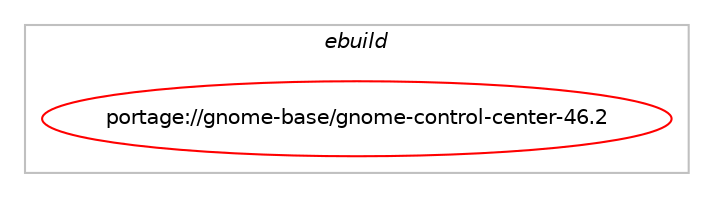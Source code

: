 digraph prolog {

# *************
# Graph options
# *************

newrank=true;
concentrate=true;
compound=true;
graph [rankdir=LR,fontname=Helvetica,fontsize=10,ranksep=1.5];#, ranksep=2.5, nodesep=0.2];
edge  [arrowhead=vee];
node  [fontname=Helvetica,fontsize=10];

# **********
# The ebuild
# **********

subgraph cluster_leftcol {
color=gray;
label=<<i>ebuild</i>>;
id [label="portage://gnome-base/gnome-control-center-46.2", color=red, width=4, href="../gnome-base/gnome-control-center-46.2.svg"];
}

# ****************
# The dependencies
# ****************

subgraph cluster_midcol {
color=gray;
label=<<i>dependencies</i>>;
subgraph cluster_compile {
fillcolor="#eeeeee";
style=filled;
label=<<i>compile</i>>;
# *** BEGIN UNKNOWN DEPENDENCY TYPE (TODO) ***
# id -> equal(use_conditional_group(positive,bluetooth,portage://gnome-base/gnome-control-center-46.2,[package_dependency(portage://gnome-base/gnome-control-center-46.2,install,no,net-wireless,gnome-bluetooth,none,[,,],[slot(3),equal],[])]))
# *** END UNKNOWN DEPENDENCY TYPE (TODO) ***

# *** BEGIN UNKNOWN DEPENDENCY TYPE (TODO) ***
# id -> equal(use_conditional_group(positive,cups,portage://gnome-base/gnome-control-center-46.2,[package_dependency(portage://gnome-base/gnome-control-center-46.2,install,no,net-print,cups,greaterequal,[1.7,,,1.7],[],[use(enable(dbus),none)]),package_dependency(portage://gnome-base/gnome-control-center-46.2,install,no,net-fs,samba,greaterequal,[4.0.0,,,4.0.0],[],[use(enable(client),none)])]))
# *** END UNKNOWN DEPENDENCY TYPE (TODO) ***

# *** BEGIN UNKNOWN DEPENDENCY TYPE (TODO) ***
# id -> equal(use_conditional_group(positive,gnome-online-accounts,portage://gnome-base/gnome-control-center-46.2,[package_dependency(portage://gnome-base/gnome-control-center-46.2,install,no,x11-libs,gtk+,none,[,,],[slot(3)],[]),package_dependency(portage://gnome-base/gnome-control-center-46.2,install,no,net-libs,gnome-online-accounts,greaterequal,[3.49.1,,,3.49.1],any_same_slot,[])]))
# *** END UNKNOWN DEPENDENCY TYPE (TODO) ***

# *** BEGIN UNKNOWN DEPENDENCY TYPE (TODO) ***
# id -> equal(use_conditional_group(positive,ibus,portage://gnome-base/gnome-control-center-46.2,[package_dependency(portage://gnome-base/gnome-control-center-46.2,install,no,app-i18n,ibus,greaterequal,[1.5.2,,,1.5.2],[],[])]))
# *** END UNKNOWN DEPENDENCY TYPE (TODO) ***

# *** BEGIN UNKNOWN DEPENDENCY TYPE (TODO) ***
# id -> equal(use_conditional_group(positive,input_devices_wacom,portage://gnome-base/gnome-control-center-46.2,[package_dependency(portage://gnome-base/gnome-control-center-46.2,install,no,dev-libs,libwacom,greaterequal,[1.4,,,1.4],any_same_slot,[])]))
# *** END UNKNOWN DEPENDENCY TYPE (TODO) ***

# *** BEGIN UNKNOWN DEPENDENCY TYPE (TODO) ***
# id -> equal(use_conditional_group(positive,kerberos,portage://gnome-base/gnome-control-center-46.2,[package_dependency(portage://gnome-base/gnome-control-center-46.2,install,no,app-crypt,mit-krb5,none,[,,],[],[])]))
# *** END UNKNOWN DEPENDENCY TYPE (TODO) ***

# *** BEGIN UNKNOWN DEPENDENCY TYPE (TODO) ***
# id -> equal(use_conditional_group(positive,networkmanager,portage://gnome-base/gnome-control-center-46.2,[package_dependency(portage://gnome-base/gnome-control-center-46.2,install,no,net-libs,libnma,greaterequal,[1.10.2,,,1.10.2],[],[]),package_dependency(portage://gnome-base/gnome-control-center-46.2,install,no,net-misc,networkmanager,greaterequal,[1.24.0,,,1.24.0],[],[use(enable(modemmanager),none)]),package_dependency(portage://gnome-base/gnome-control-center-46.2,install,no,net-misc,modemmanager,greaterequal,[0.7.990,,,0.7.990],any_same_slot,[])]))
# *** END UNKNOWN DEPENDENCY TYPE (TODO) ***

# *** BEGIN UNKNOWN DEPENDENCY TYPE (TODO) ***
# id -> equal(package_dependency(portage://gnome-base/gnome-control-center-46.2,install,no,app-crypt,gcr,greaterequal,[4.1.0,,,4.1.0],[],[]))
# *** END UNKNOWN DEPENDENCY TYPE (TODO) ***

# *** BEGIN UNKNOWN DEPENDENCY TYPE (TODO) ***
# id -> equal(package_dependency(portage://gnome-base/gnome-control-center-46.2,install,no,app-crypt,libsecret,none,[,,],[],[]))
# *** END UNKNOWN DEPENDENCY TYPE (TODO) ***

# *** BEGIN UNKNOWN DEPENDENCY TYPE (TODO) ***
# id -> equal(package_dependency(portage://gnome-base/gnome-control-center-46.2,install,no,dev-libs,glib,greaterequal,[2.76.6,,,2.76.6],[slot(2)],[]))
# *** END UNKNOWN DEPENDENCY TYPE (TODO) ***

# *** BEGIN UNKNOWN DEPENDENCY TYPE (TODO) ***
# id -> equal(package_dependency(portage://gnome-base/gnome-control-center-46.2,install,no,dev-libs,libgudev,greaterequal,[232,,,232],[],[]))
# *** END UNKNOWN DEPENDENCY TYPE (TODO) ***

# *** BEGIN UNKNOWN DEPENDENCY TYPE (TODO) ***
# id -> equal(package_dependency(portage://gnome-base/gnome-control-center-46.2,install,no,dev-libs,libpwquality,greaterequal,[1.2.2,,,1.2.2],[],[]))
# *** END UNKNOWN DEPENDENCY TYPE (TODO) ***

# *** BEGIN UNKNOWN DEPENDENCY TYPE (TODO) ***
# id -> equal(package_dependency(portage://gnome-base/gnome-control-center-46.2,install,no,dev-libs,libxml2,none,[,,],[slot(2)],[]))
# *** END UNKNOWN DEPENDENCY TYPE (TODO) ***

# *** BEGIN UNKNOWN DEPENDENCY TYPE (TODO) ***
# id -> equal(package_dependency(portage://gnome-base/gnome-control-center-46.2,install,no,gnome-base,gnome-desktop,none,[,,],[slot(4),equal],[]))
# *** END UNKNOWN DEPENDENCY TYPE (TODO) ***

# *** BEGIN UNKNOWN DEPENDENCY TYPE (TODO) ***
# id -> equal(package_dependency(portage://gnome-base/gnome-control-center-46.2,install,no,gnome-base,gnome-settings-daemon,greaterequal,[41.0,,,41.0],[],[use(enable(colord),none),use(optenable(input_devices_wacom),none)]))
# *** END UNKNOWN DEPENDENCY TYPE (TODO) ***

# *** BEGIN UNKNOWN DEPENDENCY TYPE (TODO) ***
# id -> equal(package_dependency(portage://gnome-base/gnome-control-center-46.2,install,no,gnome-base,gsettings-desktop-schemas,greaterequal,[46,,_beta,46_beta],[],[]))
# *** END UNKNOWN DEPENDENCY TYPE (TODO) ***

# *** BEGIN UNKNOWN DEPENDENCY TYPE (TODO) ***
# id -> equal(package_dependency(portage://gnome-base/gnome-control-center-46.2,install,no,gnome-base,libgtop,none,[,,],[slot(2),equal],[]))
# *** END UNKNOWN DEPENDENCY TYPE (TODO) ***

# *** BEGIN UNKNOWN DEPENDENCY TYPE (TODO) ***
# id -> equal(package_dependency(portage://gnome-base/gnome-control-center-46.2,install,no,gui-libs,gtk,greaterequal,[4.11.2,,,4.11.2],[slot(4)],[use(enable(X),none),use(equal(wayland),none)]))
# *** END UNKNOWN DEPENDENCY TYPE (TODO) ***

# *** BEGIN UNKNOWN DEPENDENCY TYPE (TODO) ***
# id -> equal(package_dependency(portage://gnome-base/gnome-control-center-46.2,install,no,gui-libs,libadwaita,greaterequal,[1.4,,_alpha,1.4_alpha],[slot(1)],[]))
# *** END UNKNOWN DEPENDENCY TYPE (TODO) ***

# *** BEGIN UNKNOWN DEPENDENCY TYPE (TODO) ***
# id -> equal(package_dependency(portage://gnome-base/gnome-control-center-46.2,install,no,media-libs,fontconfig,none,[,,],[],[]))
# *** END UNKNOWN DEPENDENCY TYPE (TODO) ***

# *** BEGIN UNKNOWN DEPENDENCY TYPE (TODO) ***
# id -> equal(package_dependency(portage://gnome-base/gnome-control-center-46.2,install,no,media-libs,gsound,none,[,,],[],[]))
# *** END UNKNOWN DEPENDENCY TYPE (TODO) ***

# *** BEGIN UNKNOWN DEPENDENCY TYPE (TODO) ***
# id -> equal(package_dependency(portage://gnome-base/gnome-control-center-46.2,install,no,media-libs,libepoxy,none,[,,],[],[]))
# *** END UNKNOWN DEPENDENCY TYPE (TODO) ***

# *** BEGIN UNKNOWN DEPENDENCY TYPE (TODO) ***
# id -> equal(package_dependency(portage://gnome-base/gnome-control-center-46.2,install,no,media-libs,libpulse,greaterequal,[2.0,,,2.0],[],[use(enable(glib),none)]))
# *** END UNKNOWN DEPENDENCY TYPE (TODO) ***

# *** BEGIN UNKNOWN DEPENDENCY TYPE (TODO) ***
# id -> equal(package_dependency(portage://gnome-base/gnome-control-center-46.2,install,no,net-libs,gnutls,none,[,,],any_same_slot,[]))
# *** END UNKNOWN DEPENDENCY TYPE (TODO) ***

# *** BEGIN UNKNOWN DEPENDENCY TYPE (TODO) ***
# id -> equal(package_dependency(portage://gnome-base/gnome-control-center-46.2,install,no,sys-apps,accountsservice,greaterequal,[0.6.39,,,0.6.39],[],[]))
# *** END UNKNOWN DEPENDENCY TYPE (TODO) ***

# *** BEGIN UNKNOWN DEPENDENCY TYPE (TODO) ***
# id -> equal(package_dependency(portage://gnome-base/gnome-control-center-46.2,install,no,sys-auth,polkit,greaterequal,[0.114,,,0.114],[],[]))
# *** END UNKNOWN DEPENDENCY TYPE (TODO) ***

# *** BEGIN UNKNOWN DEPENDENCY TYPE (TODO) ***
# id -> equal(package_dependency(portage://gnome-base/gnome-control-center-46.2,install,no,sys-fs,udisks,greaterequal,[2.1.8,,,2.1.8],[slot(2)],[]))
# *** END UNKNOWN DEPENDENCY TYPE (TODO) ***

# *** BEGIN UNKNOWN DEPENDENCY TYPE (TODO) ***
# id -> equal(package_dependency(portage://gnome-base/gnome-control-center-46.2,install,no,sys-power,upower,greaterequal,[0.99.8,,,0.99.8],any_same_slot,[]))
# *** END UNKNOWN DEPENDENCY TYPE (TODO) ***

# *** BEGIN UNKNOWN DEPENDENCY TYPE (TODO) ***
# id -> equal(package_dependency(portage://gnome-base/gnome-control-center-46.2,install,no,x11-libs,cairo,none,[,,],[],[use(enable(glib),none)]))
# *** END UNKNOWN DEPENDENCY TYPE (TODO) ***

# *** BEGIN UNKNOWN DEPENDENCY TYPE (TODO) ***
# id -> equal(package_dependency(portage://gnome-base/gnome-control-center-46.2,install,no,x11-libs,colord-gtk,greaterequal,[0.3.0,,,0.3.0],any_same_slot,[]))
# *** END UNKNOWN DEPENDENCY TYPE (TODO) ***

# *** BEGIN UNKNOWN DEPENDENCY TYPE (TODO) ***
# id -> equal(package_dependency(portage://gnome-base/gnome-control-center-46.2,install,no,x11-libs,gdk-pixbuf,greaterequal,[2.23.0,,,2.23.0],[slot(2)],[]))
# *** END UNKNOWN DEPENDENCY TYPE (TODO) ***

# *** BEGIN UNKNOWN DEPENDENCY TYPE (TODO) ***
# id -> equal(package_dependency(portage://gnome-base/gnome-control-center-46.2,install,no,x11-libs,libX11,greaterequal,[1.8,,,1.8],[],[]))
# *** END UNKNOWN DEPENDENCY TYPE (TODO) ***

# *** BEGIN UNKNOWN DEPENDENCY TYPE (TODO) ***
# id -> equal(package_dependency(portage://gnome-base/gnome-control-center-46.2,install,no,x11-libs,libXi,greaterequal,[1.2,,,1.2],[],[]))
# *** END UNKNOWN DEPENDENCY TYPE (TODO) ***

# *** BEGIN UNKNOWN DEPENDENCY TYPE (TODO) ***
# id -> equal(package_dependency(portage://gnome-base/gnome-control-center-46.2,install,no,x11-libs,pango,none,[,,],[],[]))
# *** END UNKNOWN DEPENDENCY TYPE (TODO) ***

# *** BEGIN UNKNOWN DEPENDENCY TYPE (TODO) ***
# id -> equal(package_dependency(portage://gnome-base/gnome-control-center-46.2,install,no,x11-misc,colord,greaterequal,[0.1.34,,,0.1.34],[slot(0),equal],[]))
# *** END UNKNOWN DEPENDENCY TYPE (TODO) ***

}
subgraph cluster_compileandrun {
fillcolor="#eeeeee";
style=filled;
label=<<i>compile and run</i>>;
}
subgraph cluster_run {
fillcolor="#eeeeee";
style=filled;
label=<<i>run</i>>;
# *** BEGIN UNKNOWN DEPENDENCY TYPE (TODO) ***
# id -> equal(use_conditional_group(negative,wayland,portage://gnome-base/gnome-control-center-46.2,[package_dependency(portage://gnome-base/gnome-control-center-46.2,run,no,x11-drivers,xf86-input-libinput,greaterequal,[0.19.0,,,0.19.0],[],[]),use_conditional_group(positive,input_devices_wacom,portage://gnome-base/gnome-control-center-46.2,[package_dependency(portage://gnome-base/gnome-control-center-46.2,run,no,x11-drivers,xf86-input-wacom,greaterequal,[0.33.0,,,0.33.0],[],[])])]))
# *** END UNKNOWN DEPENDENCY TYPE (TODO) ***

# *** BEGIN UNKNOWN DEPENDENCY TYPE (TODO) ***
# id -> equal(use_conditional_group(positive,bluetooth,portage://gnome-base/gnome-control-center-46.2,[package_dependency(portage://gnome-base/gnome-control-center-46.2,run,no,net-wireless,gnome-bluetooth,none,[,,],[slot(3),equal],[])]))
# *** END UNKNOWN DEPENDENCY TYPE (TODO) ***

# *** BEGIN UNKNOWN DEPENDENCY TYPE (TODO) ***
# id -> equal(use_conditional_group(positive,cups,portage://gnome-base/gnome-control-center-46.2,[package_dependency(portage://gnome-base/gnome-control-center-46.2,run,no,app-admin,system-config-printer,none,[,,],[],[]),package_dependency(portage://gnome-base/gnome-control-center-46.2,run,no,net-print,cups-pk-helper,none,[,,],[],[])]))
# *** END UNKNOWN DEPENDENCY TYPE (TODO) ***

# *** BEGIN UNKNOWN DEPENDENCY TYPE (TODO) ***
# id -> equal(use_conditional_group(positive,cups,portage://gnome-base/gnome-control-center-46.2,[package_dependency(portage://gnome-base/gnome-control-center-46.2,run,no,net-print,cups,greaterequal,[1.7,,,1.7],[],[use(enable(dbus),none)]),package_dependency(portage://gnome-base/gnome-control-center-46.2,run,no,net-fs,samba,greaterequal,[4.0.0,,,4.0.0],[],[use(enable(client),none)])]))
# *** END UNKNOWN DEPENDENCY TYPE (TODO) ***

# *** BEGIN UNKNOWN DEPENDENCY TYPE (TODO) ***
# id -> equal(use_conditional_group(positive,elogind,portage://gnome-base/gnome-control-center-46.2,[package_dependency(portage://gnome-base/gnome-control-center-46.2,run,no,app-admin,openrc-settingsd,none,[,,],[],[]),package_dependency(portage://gnome-base/gnome-control-center-46.2,run,no,sys-auth,elogind,none,[,,],[],[])]))
# *** END UNKNOWN DEPENDENCY TYPE (TODO) ***

# *** BEGIN UNKNOWN DEPENDENCY TYPE (TODO) ***
# id -> equal(use_conditional_group(positive,gnome-online-accounts,portage://gnome-base/gnome-control-center-46.2,[package_dependency(portage://gnome-base/gnome-control-center-46.2,run,no,x11-libs,gtk+,none,[,,],[slot(3)],[]),package_dependency(portage://gnome-base/gnome-control-center-46.2,run,no,net-libs,gnome-online-accounts,greaterequal,[3.49.1,,,3.49.1],any_same_slot,[])]))
# *** END UNKNOWN DEPENDENCY TYPE (TODO) ***

# *** BEGIN UNKNOWN DEPENDENCY TYPE (TODO) ***
# id -> equal(use_conditional_group(positive,ibus,portage://gnome-base/gnome-control-center-46.2,[package_dependency(portage://gnome-base/gnome-control-center-46.2,run,no,app-i18n,ibus,greaterequal,[1.5.2,,,1.5.2],[],[])]))
# *** END UNKNOWN DEPENDENCY TYPE (TODO) ***

# *** BEGIN UNKNOWN DEPENDENCY TYPE (TODO) ***
# id -> equal(use_conditional_group(positive,input_devices_wacom,portage://gnome-base/gnome-control-center-46.2,[package_dependency(portage://gnome-base/gnome-control-center-46.2,run,no,dev-libs,libwacom,greaterequal,[1.4,,,1.4],any_same_slot,[])]))
# *** END UNKNOWN DEPENDENCY TYPE (TODO) ***

# *** BEGIN UNKNOWN DEPENDENCY TYPE (TODO) ***
# id -> equal(use_conditional_group(positive,kerberos,portage://gnome-base/gnome-control-center-46.2,[package_dependency(portage://gnome-base/gnome-control-center-46.2,run,no,app-crypt,mit-krb5,none,[,,],[],[])]))
# *** END UNKNOWN DEPENDENCY TYPE (TODO) ***

# *** BEGIN UNKNOWN DEPENDENCY TYPE (TODO) ***
# id -> equal(use_conditional_group(positive,networkmanager,portage://gnome-base/gnome-control-center-46.2,[package_dependency(portage://gnome-base/gnome-control-center-46.2,run,no,net-libs,libnma,greaterequal,[1.10.2,,,1.10.2],[],[]),package_dependency(portage://gnome-base/gnome-control-center-46.2,run,no,net-misc,networkmanager,greaterequal,[1.24.0,,,1.24.0],[],[use(enable(modemmanager),none)]),package_dependency(portage://gnome-base/gnome-control-center-46.2,run,no,net-misc,modemmanager,greaterequal,[0.7.990,,,0.7.990],any_same_slot,[])]))
# *** END UNKNOWN DEPENDENCY TYPE (TODO) ***

# *** BEGIN UNKNOWN DEPENDENCY TYPE (TODO) ***
# id -> equal(use_conditional_group(positive,systemd,portage://gnome-base/gnome-control-center-46.2,[package_dependency(portage://gnome-base/gnome-control-center-46.2,run,no,sys-apps,systemd,greaterequal,[31,,,31],[],[])]))
# *** END UNKNOWN DEPENDENCY TYPE (TODO) ***

# *** BEGIN UNKNOWN DEPENDENCY TYPE (TODO) ***
# id -> equal(use_conditional_group(positive,wayland,portage://gnome-base/gnome-control-center-46.2,[package_dependency(portage://gnome-base/gnome-control-center-46.2,run,no,dev-libs,libinput,none,[,,],[],[])]))
# *** END UNKNOWN DEPENDENCY TYPE (TODO) ***

# *** BEGIN UNKNOWN DEPENDENCY TYPE (TODO) ***
# id -> equal(package_dependency(portage://gnome-base/gnome-control-center-46.2,run,no,app-crypt,gcr,greaterequal,[4.1.0,,,4.1.0],[],[]))
# *** END UNKNOWN DEPENDENCY TYPE (TODO) ***

# *** BEGIN UNKNOWN DEPENDENCY TYPE (TODO) ***
# id -> equal(package_dependency(portage://gnome-base/gnome-control-center-46.2,run,no,app-crypt,libsecret,none,[,,],[],[]))
# *** END UNKNOWN DEPENDENCY TYPE (TODO) ***

# *** BEGIN UNKNOWN DEPENDENCY TYPE (TODO) ***
# id -> equal(package_dependency(portage://gnome-base/gnome-control-center-46.2,run,no,dev-libs,glib,greaterequal,[2.76.6,,,2.76.6],[slot(2)],[]))
# *** END UNKNOWN DEPENDENCY TYPE (TODO) ***

# *** BEGIN UNKNOWN DEPENDENCY TYPE (TODO) ***
# id -> equal(package_dependency(portage://gnome-base/gnome-control-center-46.2,run,no,dev-libs,libgudev,greaterequal,[232,,,232],[],[]))
# *** END UNKNOWN DEPENDENCY TYPE (TODO) ***

# *** BEGIN UNKNOWN DEPENDENCY TYPE (TODO) ***
# id -> equal(package_dependency(portage://gnome-base/gnome-control-center-46.2,run,no,dev-libs,libpwquality,greaterequal,[1.2.2,,,1.2.2],[],[]))
# *** END UNKNOWN DEPENDENCY TYPE (TODO) ***

# *** BEGIN UNKNOWN DEPENDENCY TYPE (TODO) ***
# id -> equal(package_dependency(portage://gnome-base/gnome-control-center-46.2,run,no,dev-libs,libxml2,none,[,,],[slot(2)],[]))
# *** END UNKNOWN DEPENDENCY TYPE (TODO) ***

# *** BEGIN UNKNOWN DEPENDENCY TYPE (TODO) ***
# id -> equal(package_dependency(portage://gnome-base/gnome-control-center-46.2,run,no,gnome-base,gnome-desktop,none,[,,],[slot(4),equal],[]))
# *** END UNKNOWN DEPENDENCY TYPE (TODO) ***

# *** BEGIN UNKNOWN DEPENDENCY TYPE (TODO) ***
# id -> equal(package_dependency(portage://gnome-base/gnome-control-center-46.2,run,no,gnome-base,gnome-settings-daemon,greaterequal,[41.0,,,41.0],[],[use(enable(colord),none),use(optenable(input_devices_wacom),none)]))
# *** END UNKNOWN DEPENDENCY TYPE (TODO) ***

# *** BEGIN UNKNOWN DEPENDENCY TYPE (TODO) ***
# id -> equal(package_dependency(portage://gnome-base/gnome-control-center-46.2,run,no,gnome-base,gsettings-desktop-schemas,greaterequal,[46,,_beta,46_beta],[],[]))
# *** END UNKNOWN DEPENDENCY TYPE (TODO) ***

# *** BEGIN UNKNOWN DEPENDENCY TYPE (TODO) ***
# id -> equal(package_dependency(portage://gnome-base/gnome-control-center-46.2,run,no,gnome-base,libgtop,none,[,,],[slot(2),equal],[]))
# *** END UNKNOWN DEPENDENCY TYPE (TODO) ***

# *** BEGIN UNKNOWN DEPENDENCY TYPE (TODO) ***
# id -> equal(package_dependency(portage://gnome-base/gnome-control-center-46.2,run,no,gnome-extra,gnome-color-manager,greaterequal,[3.1.2,,,3.1.2],[],[]))
# *** END UNKNOWN DEPENDENCY TYPE (TODO) ***

# *** BEGIN UNKNOWN DEPENDENCY TYPE (TODO) ***
# id -> equal(package_dependency(portage://gnome-base/gnome-control-center-46.2,run,no,gnome-extra,tecla,none,[,,],[],[]))
# *** END UNKNOWN DEPENDENCY TYPE (TODO) ***

# *** BEGIN UNKNOWN DEPENDENCY TYPE (TODO) ***
# id -> equal(package_dependency(portage://gnome-base/gnome-control-center-46.2,run,no,gui-libs,gtk,greaterequal,[4.11.2,,,4.11.2],[slot(4)],[use(enable(X),none),use(equal(wayland),none)]))
# *** END UNKNOWN DEPENDENCY TYPE (TODO) ***

# *** BEGIN UNKNOWN DEPENDENCY TYPE (TODO) ***
# id -> equal(package_dependency(portage://gnome-base/gnome-control-center-46.2,run,no,gui-libs,libadwaita,greaterequal,[1.4,,_alpha,1.4_alpha],[slot(1)],[]))
# *** END UNKNOWN DEPENDENCY TYPE (TODO) ***

# *** BEGIN UNKNOWN DEPENDENCY TYPE (TODO) ***
# id -> equal(package_dependency(portage://gnome-base/gnome-control-center-46.2,run,no,media-libs,fontconfig,none,[,,],[],[]))
# *** END UNKNOWN DEPENDENCY TYPE (TODO) ***

# *** BEGIN UNKNOWN DEPENDENCY TYPE (TODO) ***
# id -> equal(package_dependency(portage://gnome-base/gnome-control-center-46.2,run,no,media-libs,gsound,none,[,,],[],[]))
# *** END UNKNOWN DEPENDENCY TYPE (TODO) ***

# *** BEGIN UNKNOWN DEPENDENCY TYPE (TODO) ***
# id -> equal(package_dependency(portage://gnome-base/gnome-control-center-46.2,run,no,media-libs,libcanberra,none,[,,],[],[use(enable(pulseaudio),none),use(enable(sound),none)]))
# *** END UNKNOWN DEPENDENCY TYPE (TODO) ***

# *** BEGIN UNKNOWN DEPENDENCY TYPE (TODO) ***
# id -> equal(package_dependency(portage://gnome-base/gnome-control-center-46.2,run,no,media-libs,libepoxy,none,[,,],[],[]))
# *** END UNKNOWN DEPENDENCY TYPE (TODO) ***

# *** BEGIN UNKNOWN DEPENDENCY TYPE (TODO) ***
# id -> equal(package_dependency(portage://gnome-base/gnome-control-center-46.2,run,no,media-libs,libpulse,greaterequal,[2.0,,,2.0],[],[use(enable(glib),none)]))
# *** END UNKNOWN DEPENDENCY TYPE (TODO) ***

# *** BEGIN UNKNOWN DEPENDENCY TYPE (TODO) ***
# id -> equal(package_dependency(portage://gnome-base/gnome-control-center-46.2,run,no,net-libs,gnutls,none,[,,],any_same_slot,[]))
# *** END UNKNOWN DEPENDENCY TYPE (TODO) ***

# *** BEGIN UNKNOWN DEPENDENCY TYPE (TODO) ***
# id -> equal(package_dependency(portage://gnome-base/gnome-control-center-46.2,run,no,sys-apps,accountsservice,greaterequal,[0.6.39,,,0.6.39],[],[]))
# *** END UNKNOWN DEPENDENCY TYPE (TODO) ***

# *** BEGIN UNKNOWN DEPENDENCY TYPE (TODO) ***
# id -> equal(package_dependency(portage://gnome-base/gnome-control-center-46.2,run,no,sys-auth,polkit,greaterequal,[0.114,,,0.114],[],[]))
# *** END UNKNOWN DEPENDENCY TYPE (TODO) ***

# *** BEGIN UNKNOWN DEPENDENCY TYPE (TODO) ***
# id -> equal(package_dependency(portage://gnome-base/gnome-control-center-46.2,run,no,sys-fs,udisks,greaterequal,[2.1.8,,,2.1.8],[slot(2)],[]))
# *** END UNKNOWN DEPENDENCY TYPE (TODO) ***

# *** BEGIN UNKNOWN DEPENDENCY TYPE (TODO) ***
# id -> equal(package_dependency(portage://gnome-base/gnome-control-center-46.2,run,no,sys-power,upower,greaterequal,[0.99.8,,,0.99.8],any_same_slot,[]))
# *** END UNKNOWN DEPENDENCY TYPE (TODO) ***

# *** BEGIN UNKNOWN DEPENDENCY TYPE (TODO) ***
# id -> equal(package_dependency(portage://gnome-base/gnome-control-center-46.2,run,no,x11-libs,cairo,none,[,,],[],[use(enable(glib),none)]))
# *** END UNKNOWN DEPENDENCY TYPE (TODO) ***

# *** BEGIN UNKNOWN DEPENDENCY TYPE (TODO) ***
# id -> equal(package_dependency(portage://gnome-base/gnome-control-center-46.2,run,no,x11-libs,colord-gtk,greaterequal,[0.3.0,,,0.3.0],any_same_slot,[]))
# *** END UNKNOWN DEPENDENCY TYPE (TODO) ***

# *** BEGIN UNKNOWN DEPENDENCY TYPE (TODO) ***
# id -> equal(package_dependency(portage://gnome-base/gnome-control-center-46.2,run,no,x11-libs,gdk-pixbuf,greaterequal,[2.23.0,,,2.23.0],[slot(2)],[]))
# *** END UNKNOWN DEPENDENCY TYPE (TODO) ***

# *** BEGIN UNKNOWN DEPENDENCY TYPE (TODO) ***
# id -> equal(package_dependency(portage://gnome-base/gnome-control-center-46.2,run,no,x11-libs,libX11,greaterequal,[1.8,,,1.8],[],[]))
# *** END UNKNOWN DEPENDENCY TYPE (TODO) ***

# *** BEGIN UNKNOWN DEPENDENCY TYPE (TODO) ***
# id -> equal(package_dependency(portage://gnome-base/gnome-control-center-46.2,run,no,x11-libs,libXi,greaterequal,[1.2,,,1.2],[],[]))
# *** END UNKNOWN DEPENDENCY TYPE (TODO) ***

# *** BEGIN UNKNOWN DEPENDENCY TYPE (TODO) ***
# id -> equal(package_dependency(portage://gnome-base/gnome-control-center-46.2,run,no,x11-libs,pango,none,[,,],[],[]))
# *** END UNKNOWN DEPENDENCY TYPE (TODO) ***

# *** BEGIN UNKNOWN DEPENDENCY TYPE (TODO) ***
# id -> equal(package_dependency(portage://gnome-base/gnome-control-center-46.2,run,no,x11-misc,colord,greaterequal,[0.1.34,,,0.1.34],[slot(0),equal],[]))
# *** END UNKNOWN DEPENDENCY TYPE (TODO) ***

# *** BEGIN UNKNOWN DEPENDENCY TYPE (TODO) ***
# id -> equal(package_dependency(portage://gnome-base/gnome-control-center-46.2,run,no,x11-themes,adwaita-icon-theme,none,[,,],[],[]))
# *** END UNKNOWN DEPENDENCY TYPE (TODO) ***

}
}

# **************
# The candidates
# **************

subgraph cluster_choices {
rank=same;
color=gray;
label=<<i>candidates</i>>;

}

}
